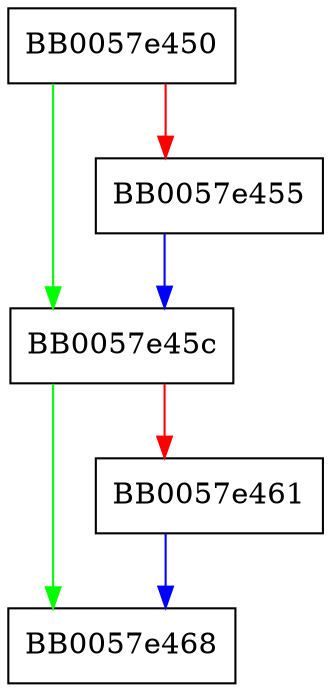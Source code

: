 digraph DSA_get0_key {
  node [shape="box"];
  graph [splines=ortho];
  BB0057e450 -> BB0057e45c [color="green"];
  BB0057e450 -> BB0057e455 [color="red"];
  BB0057e455 -> BB0057e45c [color="blue"];
  BB0057e45c -> BB0057e468 [color="green"];
  BB0057e45c -> BB0057e461 [color="red"];
  BB0057e461 -> BB0057e468 [color="blue"];
}